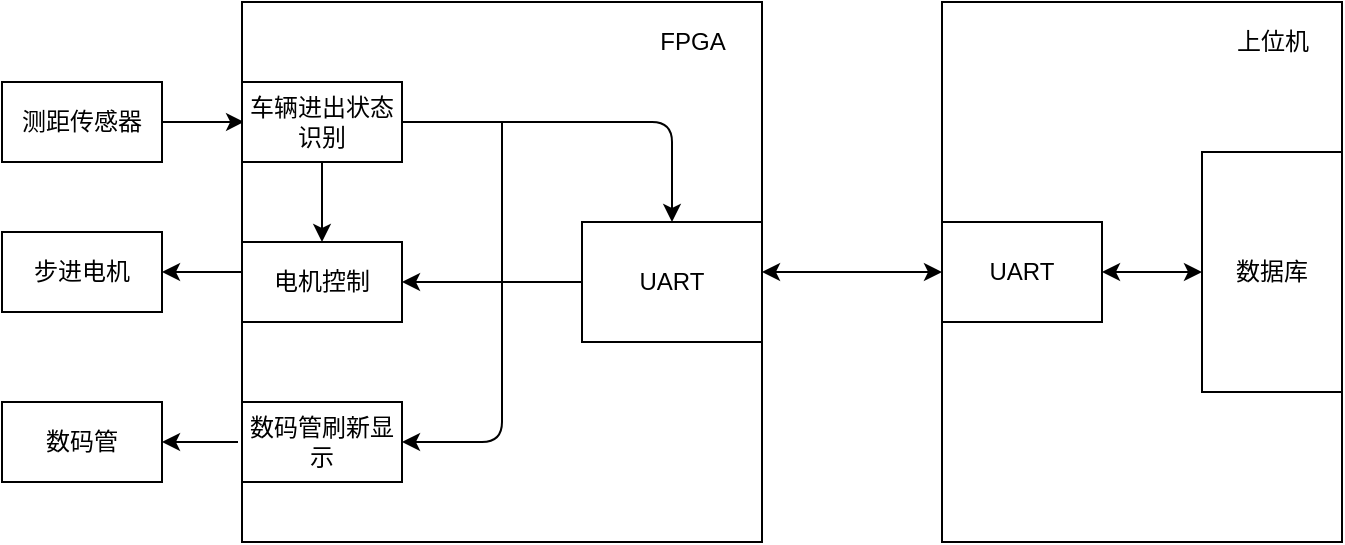 <mxfile version="14.6.13" type="github">
  <diagram id="AhWVdmM_yHLK6CxtU968" name="Page-1">
    <mxGraphModel dx="1350" dy="804" grid="1" gridSize="10" guides="1" tooltips="1" connect="1" arrows="1" fold="1" page="1" pageScale="1" pageWidth="827" pageHeight="1169" math="0" shadow="0">
      <root>
        <mxCell id="0" />
        <mxCell id="1" parent="0" />
        <mxCell id="wJKJaym3Btc18to3Iy8r-10" style="edgeStyle=orthogonalEdgeStyle;rounded=0;orthogonalLoop=1;jettySize=auto;html=1;entryX=0.004;entryY=0.222;entryDx=0;entryDy=0;entryPerimeter=0;" parent="1" source="wJKJaym3Btc18to3Iy8r-1" target="wJKJaym3Btc18to3Iy8r-2" edge="1">
          <mxGeometry relative="1" as="geometry" />
        </mxCell>
        <mxCell id="wJKJaym3Btc18to3Iy8r-1" value="测距传感器" style="rounded=0;whiteSpace=wrap;html=1;" parent="1" vertex="1">
          <mxGeometry x="90" y="150" width="80" height="40" as="geometry" />
        </mxCell>
        <mxCell id="wJKJaym3Btc18to3Iy8r-11" style="edgeStyle=orthogonalEdgeStyle;rounded=0;orthogonalLoop=1;jettySize=auto;html=1;entryX=1;entryY=0.5;entryDx=0;entryDy=0;" parent="1" source="wJKJaym3Btc18to3Iy8r-2" target="wJKJaym3Btc18to3Iy8r-4" edge="1">
          <mxGeometry relative="1" as="geometry" />
        </mxCell>
        <mxCell id="wJKJaym3Btc18to3Iy8r-2" value="" style="whiteSpace=wrap;html=1;" parent="1" vertex="1">
          <mxGeometry x="210" y="110" width="260" height="270" as="geometry" />
        </mxCell>
        <mxCell id="wJKJaym3Btc18to3Iy8r-3" value="车辆进出状态识别" style="whiteSpace=wrap;html=1;" parent="1" vertex="1">
          <mxGeometry x="210" y="150" width="80" height="40" as="geometry" />
        </mxCell>
        <mxCell id="wJKJaym3Btc18to3Iy8r-4" value="步进电机" style="whiteSpace=wrap;html=1;" parent="1" vertex="1">
          <mxGeometry x="90" y="225" width="80" height="40" as="geometry" />
        </mxCell>
        <mxCell id="wJKJaym3Btc18to3Iy8r-5" value="数码管" style="whiteSpace=wrap;html=1;" parent="1" vertex="1">
          <mxGeometry x="90" y="310" width="80" height="40" as="geometry" />
        </mxCell>
        <mxCell id="wJKJaym3Btc18to3Iy8r-6" value="" style="whiteSpace=wrap;html=1;" parent="1" vertex="1">
          <mxGeometry x="560" y="110" width="200" height="270" as="geometry" />
        </mxCell>
        <mxCell id="wJKJaym3Btc18to3Iy8r-7" value="电机控制" style="whiteSpace=wrap;html=1;" parent="1" vertex="1">
          <mxGeometry x="210" y="230" width="80" height="40" as="geometry" />
        </mxCell>
        <mxCell id="wJKJaym3Btc18to3Iy8r-8" value="UART" style="whiteSpace=wrap;html=1;" parent="1" vertex="1">
          <mxGeometry x="380" y="220" width="90" height="60" as="geometry" />
        </mxCell>
        <mxCell id="wJKJaym3Btc18to3Iy8r-9" value="数码管刷新显示" style="whiteSpace=wrap;html=1;" parent="1" vertex="1">
          <mxGeometry x="210" y="310" width="80" height="40" as="geometry" />
        </mxCell>
        <mxCell id="wJKJaym3Btc18to3Iy8r-12" value="" style="endArrow=classic;html=1;entryX=1;entryY=0.5;entryDx=0;entryDy=0;" parent="1" target="wJKJaym3Btc18to3Iy8r-5" edge="1">
          <mxGeometry width="50" height="50" relative="1" as="geometry">
            <mxPoint x="208" y="330" as="sourcePoint" />
            <mxPoint x="420" y="410" as="targetPoint" />
          </mxGeometry>
        </mxCell>
        <mxCell id="wJKJaym3Btc18to3Iy8r-14" value="" style="endArrow=classic;html=1;exitX=0.5;exitY=1;exitDx=0;exitDy=0;" parent="1" source="wJKJaym3Btc18to3Iy8r-3" target="wJKJaym3Btc18to3Iy8r-7" edge="1">
          <mxGeometry width="50" height="50" relative="1" as="geometry">
            <mxPoint x="390" y="430" as="sourcePoint" />
            <mxPoint x="440" y="380" as="targetPoint" />
          </mxGeometry>
        </mxCell>
        <mxCell id="wJKJaym3Btc18to3Iy8r-15" value="" style="endArrow=classic;html=1;exitX=1;exitY=0.5;exitDx=0;exitDy=0;entryX=0.5;entryY=0;entryDx=0;entryDy=0;" parent="1" source="wJKJaym3Btc18to3Iy8r-3" target="wJKJaym3Btc18to3Iy8r-8" edge="1">
          <mxGeometry width="50" height="50" relative="1" as="geometry">
            <mxPoint x="390" y="430" as="sourcePoint" />
            <mxPoint x="440" y="380" as="targetPoint" />
            <Array as="points">
              <mxPoint x="425" y="170" />
            </Array>
          </mxGeometry>
        </mxCell>
        <mxCell id="wJKJaym3Btc18to3Iy8r-16" value="" style="endArrow=classic;html=1;entryX=1;entryY=0.5;entryDx=0;entryDy=0;" parent="1" target="wJKJaym3Btc18to3Iy8r-9" edge="1">
          <mxGeometry width="50" height="50" relative="1" as="geometry">
            <mxPoint x="340" y="170" as="sourcePoint" />
            <mxPoint x="440" y="380" as="targetPoint" />
            <Array as="points">
              <mxPoint x="340" y="330" />
            </Array>
          </mxGeometry>
        </mxCell>
        <mxCell id="wJKJaym3Btc18to3Iy8r-17" value="" style="endArrow=classic;startArrow=classic;html=1;exitX=1;exitY=0.5;exitDx=0;exitDy=0;entryX=0;entryY=0.5;entryDx=0;entryDy=0;" parent="1" source="wJKJaym3Btc18to3Iy8r-2" target="wJKJaym3Btc18to3Iy8r-6" edge="1">
          <mxGeometry width="50" height="50" relative="1" as="geometry">
            <mxPoint x="390" y="430" as="sourcePoint" />
            <mxPoint x="440" y="380" as="targetPoint" />
          </mxGeometry>
        </mxCell>
        <mxCell id="wJKJaym3Btc18to3Iy8r-18" value="FPGA" style="text;html=1;align=center;verticalAlign=middle;resizable=0;points=[];autosize=1;strokeColor=none;" parent="1" vertex="1">
          <mxGeometry x="410" y="120" width="50" height="20" as="geometry" />
        </mxCell>
        <mxCell id="wJKJaym3Btc18to3Iy8r-19" value="上位机" style="text;html=1;align=center;verticalAlign=middle;resizable=0;points=[];autosize=1;strokeColor=none;" parent="1" vertex="1">
          <mxGeometry x="700" y="120" width="50" height="20" as="geometry" />
        </mxCell>
        <mxCell id="wJKJaym3Btc18to3Iy8r-20" value="UART" style="whiteSpace=wrap;html=1;" parent="1" vertex="1">
          <mxGeometry x="560" y="220" width="80" height="50" as="geometry" />
        </mxCell>
        <mxCell id="wJKJaym3Btc18to3Iy8r-21" value="数据库" style="whiteSpace=wrap;html=1;" parent="1" vertex="1">
          <mxGeometry x="690" y="185" width="70" height="120" as="geometry" />
        </mxCell>
        <mxCell id="wJKJaym3Btc18to3Iy8r-24" value="" style="endArrow=classic;startArrow=classic;html=1;exitX=0;exitY=0.5;exitDx=0;exitDy=0;entryX=1;entryY=0.5;entryDx=0;entryDy=0;" parent="1" source="wJKJaym3Btc18to3Iy8r-21" target="wJKJaym3Btc18to3Iy8r-20" edge="1">
          <mxGeometry width="50" height="50" relative="1" as="geometry">
            <mxPoint x="390" y="430" as="sourcePoint" />
            <mxPoint x="440" y="380" as="targetPoint" />
          </mxGeometry>
        </mxCell>
        <mxCell id="hNRzAAJFqG2Eg004tOYV-1" value="" style="endArrow=classic;html=1;entryX=1;entryY=0.5;entryDx=0;entryDy=0;" edge="1" parent="1" source="wJKJaym3Btc18to3Iy8r-8" target="wJKJaym3Btc18to3Iy8r-7">
          <mxGeometry width="50" height="50" relative="1" as="geometry">
            <mxPoint x="390" y="440" as="sourcePoint" />
            <mxPoint x="440" y="440" as="targetPoint" />
          </mxGeometry>
        </mxCell>
      </root>
    </mxGraphModel>
  </diagram>
</mxfile>
